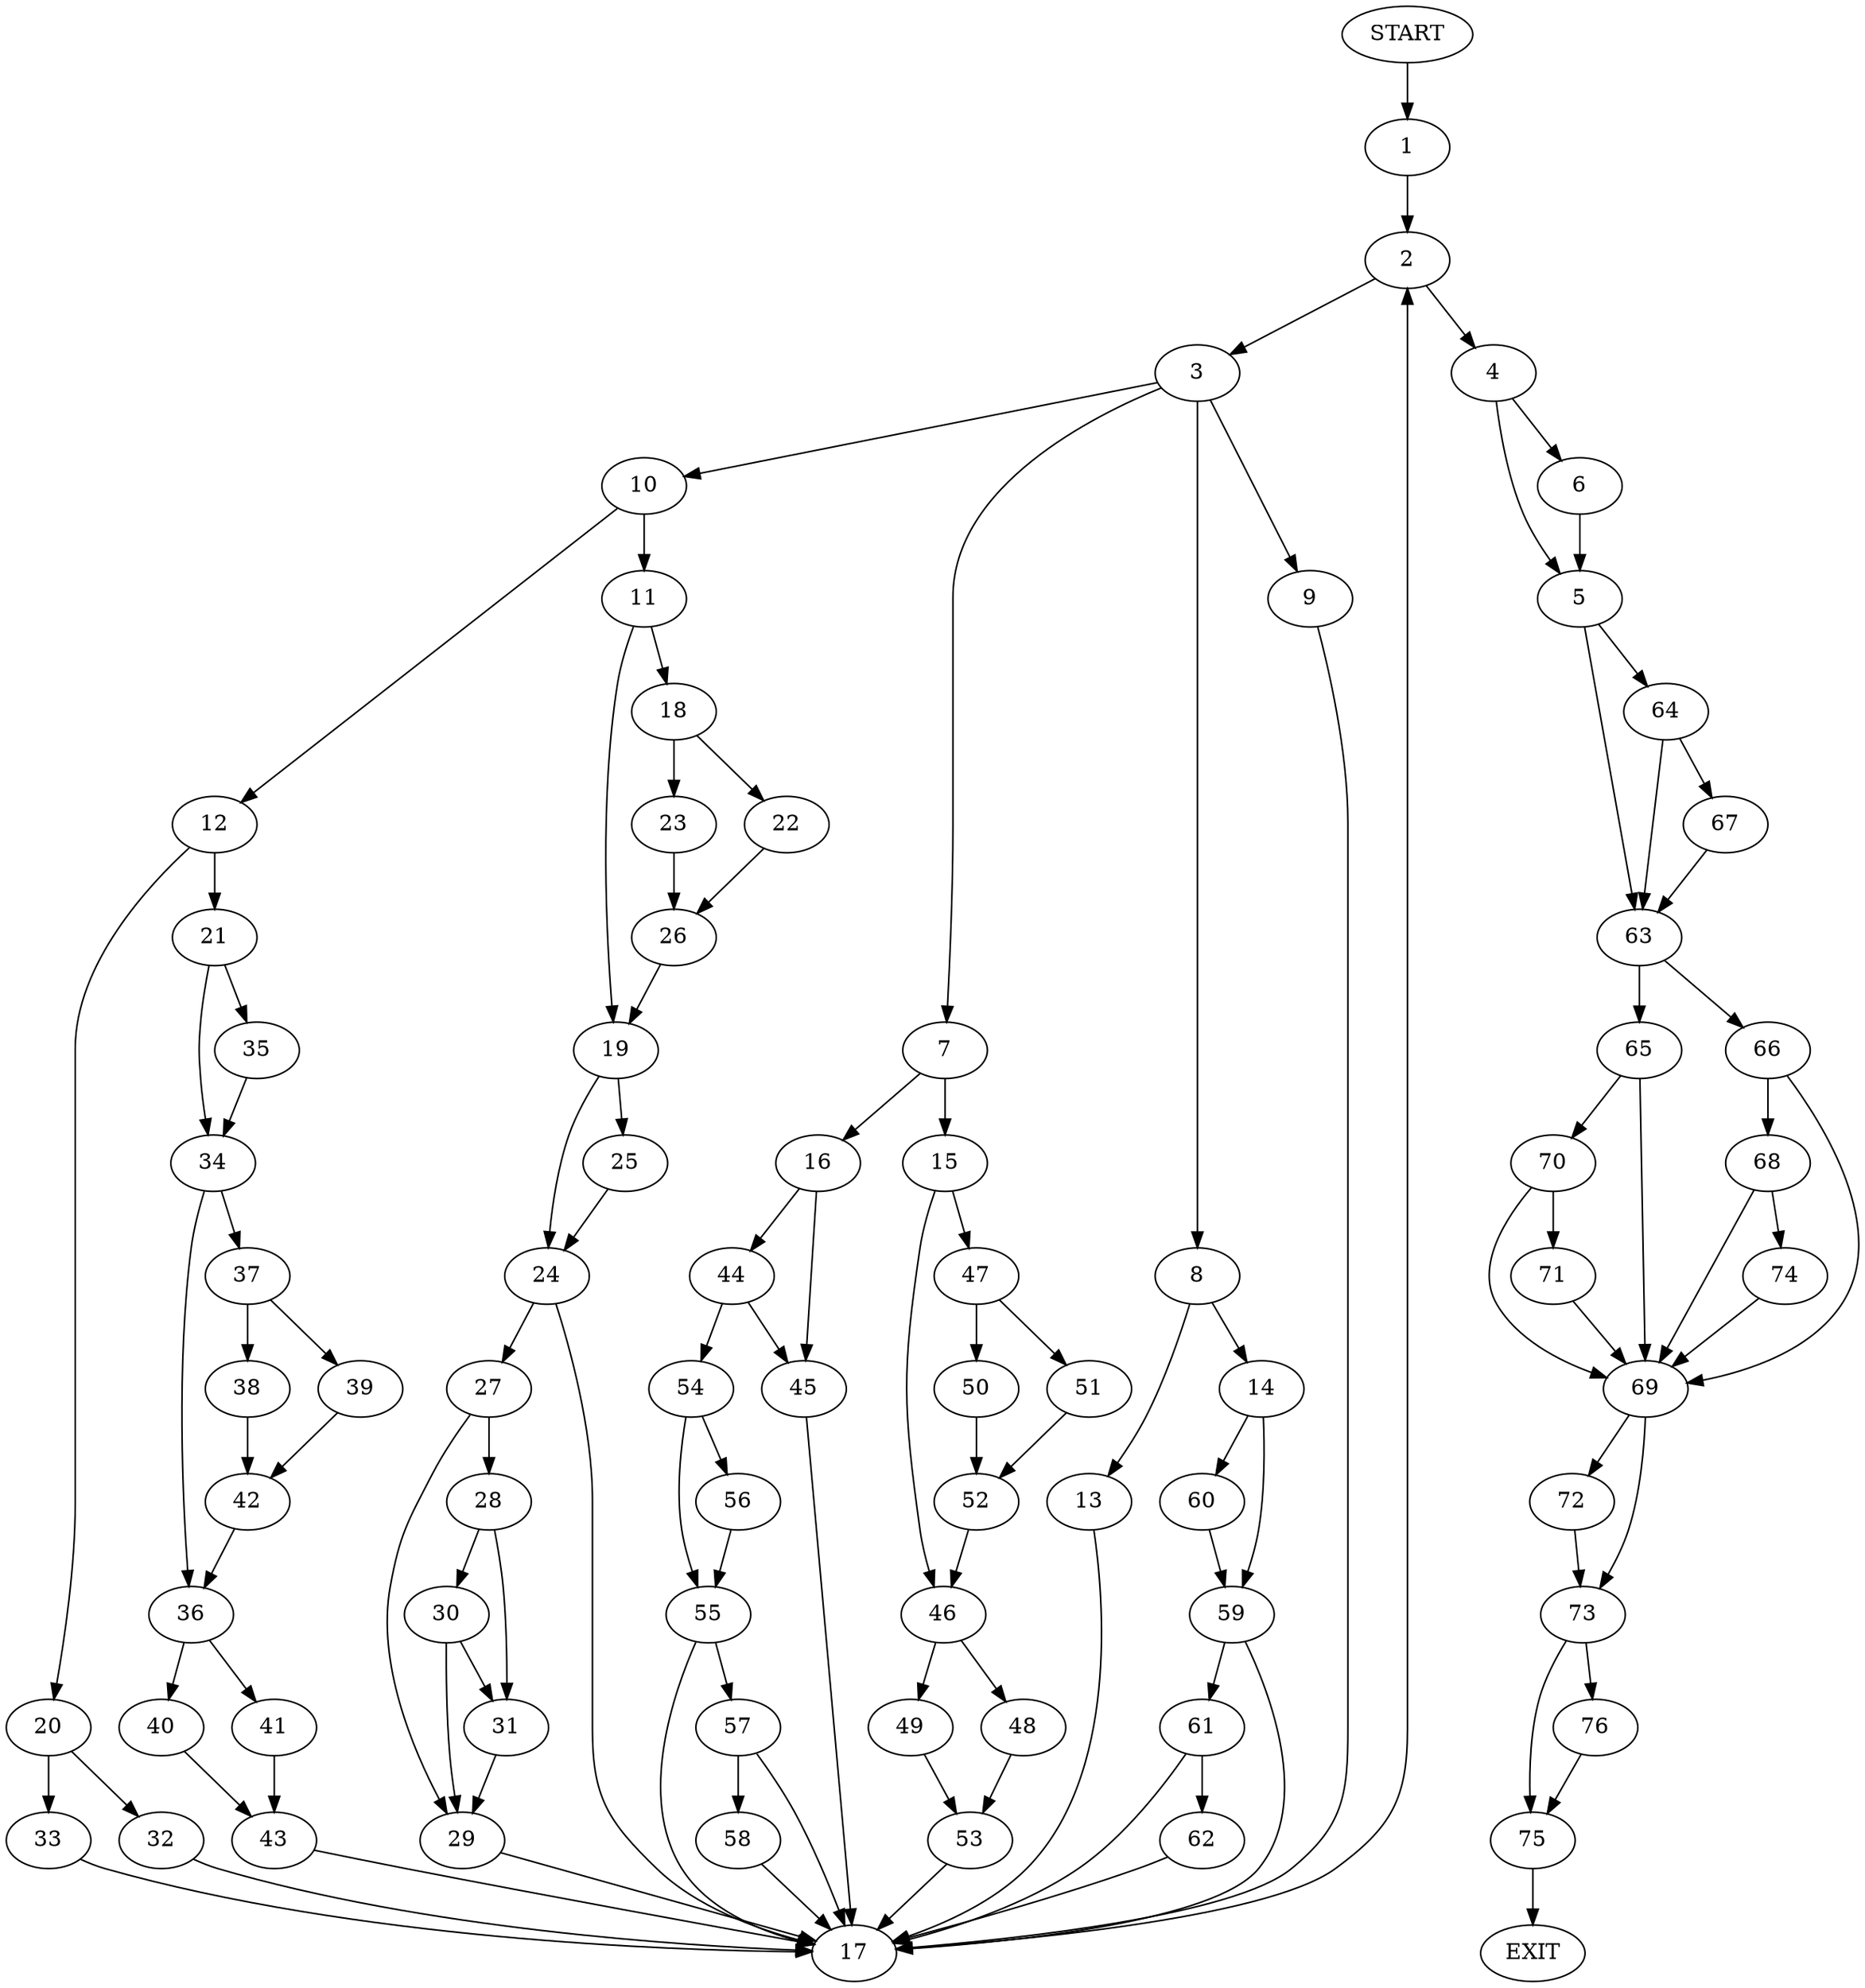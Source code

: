 digraph {
0 [label="START"]
77 [label="EXIT"]
0 -> 1
1 -> 2
2 -> 3
2 -> 4
4 -> 5
4 -> 6
3 -> 7
3 -> 8
3 -> 9
3 -> 10
10 -> 11
10 -> 12
8 -> 13
8 -> 14
7 -> 15
7 -> 16
9 -> 17
11 -> 18
11 -> 19
12 -> 20
12 -> 21
18 -> 22
18 -> 23
19 -> 24
19 -> 25
22 -> 26
23 -> 26
26 -> 19
24 -> 17
24 -> 27
25 -> 24
17 -> 2
27 -> 28
27 -> 29
28 -> 30
28 -> 31
29 -> 17
31 -> 29
30 -> 31
30 -> 29
20 -> 32
20 -> 33
21 -> 34
21 -> 35
35 -> 34
34 -> 36
34 -> 37
37 -> 38
37 -> 39
36 -> 40
36 -> 41
38 -> 42
39 -> 42
42 -> 36
41 -> 43
40 -> 43
43 -> 17
33 -> 17
32 -> 17
16 -> 44
16 -> 45
15 -> 46
15 -> 47
46 -> 48
46 -> 49
47 -> 50
47 -> 51
50 -> 52
51 -> 52
52 -> 46
48 -> 53
49 -> 53
53 -> 17
44 -> 54
44 -> 45
45 -> 17
54 -> 55
54 -> 56
55 -> 57
55 -> 17
56 -> 55
57 -> 58
57 -> 17
58 -> 17
13 -> 17
14 -> 59
14 -> 60
59 -> 17
59 -> 61
60 -> 59
61 -> 62
61 -> 17
62 -> 17
5 -> 63
5 -> 64
6 -> 5
63 -> 65
63 -> 66
64 -> 63
64 -> 67
67 -> 63
66 -> 68
66 -> 69
65 -> 70
65 -> 69
70 -> 71
70 -> 69
69 -> 72
69 -> 73
71 -> 69
68 -> 74
68 -> 69
74 -> 69
72 -> 73
73 -> 75
73 -> 76
75 -> 77
76 -> 75
}
